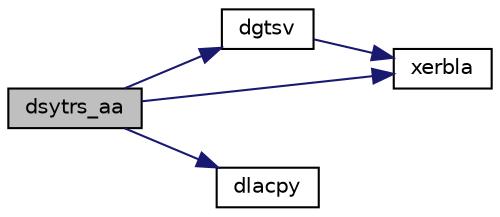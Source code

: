 digraph "dsytrs_aa"
{
 // LATEX_PDF_SIZE
  edge [fontname="Helvetica",fontsize="10",labelfontname="Helvetica",labelfontsize="10"];
  node [fontname="Helvetica",fontsize="10",shape=record];
  rankdir="LR";
  Node1 [label="dsytrs_aa",height=0.2,width=0.4,color="black", fillcolor="grey75", style="filled", fontcolor="black",tooltip="DSYTRS_AA"];
  Node1 -> Node2 [color="midnightblue",fontsize="10",style="solid",fontname="Helvetica"];
  Node2 [label="dgtsv",height=0.2,width=0.4,color="black", fillcolor="white", style="filled",URL="$dgtsv_8f.html#a2bf93f2ddefa5e671866eb2191dc19d4",tooltip="DGTSV computes the solution to system of linear equations A * X = B for GT matrices"];
  Node2 -> Node3 [color="midnightblue",fontsize="10",style="solid",fontname="Helvetica"];
  Node3 [label="xerbla",height=0.2,width=0.4,color="black", fillcolor="white", style="filled",URL="$xerbla_8f.html#a377ee61015baf8dea7770b3a404b1c07",tooltip="XERBLA"];
  Node1 -> Node4 [color="midnightblue",fontsize="10",style="solid",fontname="Helvetica"];
  Node4 [label="dlacpy",height=0.2,width=0.4,color="black", fillcolor="white", style="filled",URL="$dlacpy_8f.html#a7eb8731ffab2734378157c40964bf788",tooltip="DLACPY copies all or part of one two-dimensional array to another."];
  Node1 -> Node3 [color="midnightblue",fontsize="10",style="solid",fontname="Helvetica"];
}
